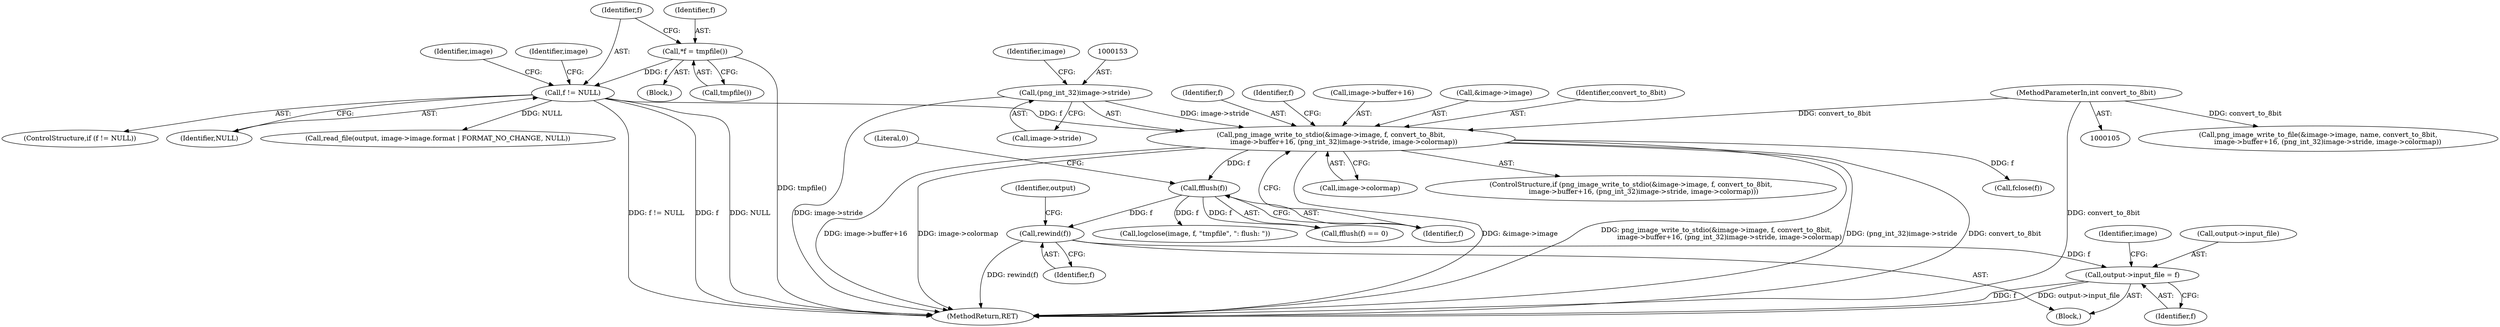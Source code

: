 digraph "0_Android_9d4853418ab2f754c2b63e091c29c5529b8b86ca_31@pointer" {
"1000167" [label="(Call,rewind(f))"];
"1000163" [label="(Call,fflush(f))"];
"1000140" [label="(Call,png_image_write_to_stdio(&image->image, f, convert_to_8bit,\n            image->buffer+16, (png_int_32)image->stride, image->colormap))"];
"1000135" [label="(Call,f != NULL)"];
"1000131" [label="(Call,*f = tmpfile())"];
"1000108" [label="(MethodParameterIn,int convert_to_8bit)"];
"1000152" [label="(Call,(png_int_32)image->stride)"];
"1000178" [label="(Call,output->input_file = f)"];
"1000137" [label="(Identifier,NULL)"];
"1000141" [label="(Call,&image->image)"];
"1000162" [label="(Call,fflush(f) == 0)"];
"1000146" [label="(Identifier,convert_to_8bit)"];
"1000167" [label="(Call,rewind(f))"];
"1000147" [label="(Call,image->buffer+16)"];
"1000198" [label="(Call,fclose(f))"];
"1000129" [label="(Block,)"];
"1000165" [label="(Literal,0)"];
"1000164" [label="(Identifier,f)"];
"1000152" [label="(Call,(png_int_32)image->stride)"];
"1000340" [label="(MethodReturn,RET)"];
"1000178" [label="(Call,output->input_file = f)"];
"1000157" [label="(Call,image->colormap)"];
"1000139" [label="(ControlStructure,if (png_image_write_to_stdio(&image->image, f, convert_to_8bit,\n            image->buffer+16, (png_int_32)image->stride, image->colormap)))"];
"1000182" [label="(Identifier,f)"];
"1000228" [label="(Call,png_image_write_to_file(&image->image, name, convert_to_8bit,\n         image->buffer+16, (png_int_32)image->stride, image->colormap))"];
"1000163" [label="(Call,fflush(f))"];
"1000170" [label="(Identifier,output)"];
"1000186" [label="(Identifier,image)"];
"1000143" [label="(Identifier,image)"];
"1000136" [label="(Identifier,f)"];
"1000131" [label="(Call,*f = tmpfile())"];
"1000191" [label="(Call,logclose(image, f, \"tmpfile\", \": flush: \"))"];
"1000132" [label="(Identifier,f)"];
"1000166" [label="(Block,)"];
"1000133" [label="(Call,tmpfile())"];
"1000158" [label="(Identifier,image)"];
"1000199" [label="(Identifier,f)"];
"1000279" [label="(Call,read_file(output, image->image.format | FORMAT_NO_CHANGE, NULL))"];
"1000179" [label="(Call,output->input_file)"];
"1000134" [label="(ControlStructure,if (f != NULL))"];
"1000209" [label="(Identifier,image)"];
"1000145" [label="(Identifier,f)"];
"1000140" [label="(Call,png_image_write_to_stdio(&image->image, f, convert_to_8bit,\n            image->buffer+16, (png_int_32)image->stride, image->colormap))"];
"1000108" [label="(MethodParameterIn,int convert_to_8bit)"];
"1000154" [label="(Call,image->stride)"];
"1000135" [label="(Call,f != NULL)"];
"1000168" [label="(Identifier,f)"];
"1000167" -> "1000166"  [label="AST: "];
"1000167" -> "1000168"  [label="CFG: "];
"1000168" -> "1000167"  [label="AST: "];
"1000170" -> "1000167"  [label="CFG: "];
"1000167" -> "1000340"  [label="DDG: rewind(f)"];
"1000163" -> "1000167"  [label="DDG: f"];
"1000167" -> "1000178"  [label="DDG: f"];
"1000163" -> "1000162"  [label="AST: "];
"1000163" -> "1000164"  [label="CFG: "];
"1000164" -> "1000163"  [label="AST: "];
"1000165" -> "1000163"  [label="CFG: "];
"1000163" -> "1000162"  [label="DDG: f"];
"1000140" -> "1000163"  [label="DDG: f"];
"1000163" -> "1000191"  [label="DDG: f"];
"1000140" -> "1000139"  [label="AST: "];
"1000140" -> "1000157"  [label="CFG: "];
"1000141" -> "1000140"  [label="AST: "];
"1000145" -> "1000140"  [label="AST: "];
"1000146" -> "1000140"  [label="AST: "];
"1000147" -> "1000140"  [label="AST: "];
"1000152" -> "1000140"  [label="AST: "];
"1000157" -> "1000140"  [label="AST: "];
"1000164" -> "1000140"  [label="CFG: "];
"1000199" -> "1000140"  [label="CFG: "];
"1000140" -> "1000340"  [label="DDG: image->colormap"];
"1000140" -> "1000340"  [label="DDG: &image->image"];
"1000140" -> "1000340"  [label="DDG: png_image_write_to_stdio(&image->image, f, convert_to_8bit,\n            image->buffer+16, (png_int_32)image->stride, image->colormap)"];
"1000140" -> "1000340"  [label="DDG: (png_int_32)image->stride"];
"1000140" -> "1000340"  [label="DDG: convert_to_8bit"];
"1000140" -> "1000340"  [label="DDG: image->buffer+16"];
"1000135" -> "1000140"  [label="DDG: f"];
"1000108" -> "1000140"  [label="DDG: convert_to_8bit"];
"1000152" -> "1000140"  [label="DDG: image->stride"];
"1000140" -> "1000198"  [label="DDG: f"];
"1000135" -> "1000134"  [label="AST: "];
"1000135" -> "1000137"  [label="CFG: "];
"1000136" -> "1000135"  [label="AST: "];
"1000137" -> "1000135"  [label="AST: "];
"1000143" -> "1000135"  [label="CFG: "];
"1000209" -> "1000135"  [label="CFG: "];
"1000135" -> "1000340"  [label="DDG: f != NULL"];
"1000135" -> "1000340"  [label="DDG: f"];
"1000135" -> "1000340"  [label="DDG: NULL"];
"1000131" -> "1000135"  [label="DDG: f"];
"1000135" -> "1000279"  [label="DDG: NULL"];
"1000131" -> "1000129"  [label="AST: "];
"1000131" -> "1000133"  [label="CFG: "];
"1000132" -> "1000131"  [label="AST: "];
"1000133" -> "1000131"  [label="AST: "];
"1000136" -> "1000131"  [label="CFG: "];
"1000131" -> "1000340"  [label="DDG: tmpfile()"];
"1000108" -> "1000105"  [label="AST: "];
"1000108" -> "1000340"  [label="DDG: convert_to_8bit"];
"1000108" -> "1000228"  [label="DDG: convert_to_8bit"];
"1000152" -> "1000154"  [label="CFG: "];
"1000153" -> "1000152"  [label="AST: "];
"1000154" -> "1000152"  [label="AST: "];
"1000158" -> "1000152"  [label="CFG: "];
"1000152" -> "1000340"  [label="DDG: image->stride"];
"1000178" -> "1000166"  [label="AST: "];
"1000178" -> "1000182"  [label="CFG: "];
"1000179" -> "1000178"  [label="AST: "];
"1000182" -> "1000178"  [label="AST: "];
"1000186" -> "1000178"  [label="CFG: "];
"1000178" -> "1000340"  [label="DDG: output->input_file"];
"1000178" -> "1000340"  [label="DDG: f"];
}
